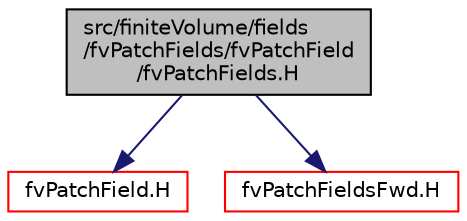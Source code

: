 digraph "src/finiteVolume/fields/fvPatchFields/fvPatchField/fvPatchFields.H"
{
  bgcolor="transparent";
  edge [fontname="Helvetica",fontsize="10",labelfontname="Helvetica",labelfontsize="10"];
  node [fontname="Helvetica",fontsize="10",shape=record];
  Node0 [label="src/finiteVolume/fields\l/fvPatchFields/fvPatchField\l/fvPatchFields.H",height=0.2,width=0.4,color="black", fillcolor="grey75", style="filled", fontcolor="black"];
  Node0 -> Node1 [color="midnightblue",fontsize="10",style="solid",fontname="Helvetica"];
  Node1 [label="fvPatchField.H",height=0.2,width=0.4,color="red",URL="$a02627.html"];
  Node0 -> Node170 [color="midnightblue",fontsize="10",style="solid",fontname="Helvetica"];
  Node170 [label="fvPatchFieldsFwd.H",height=0.2,width=0.4,color="red",URL="$a02642.html"];
}
